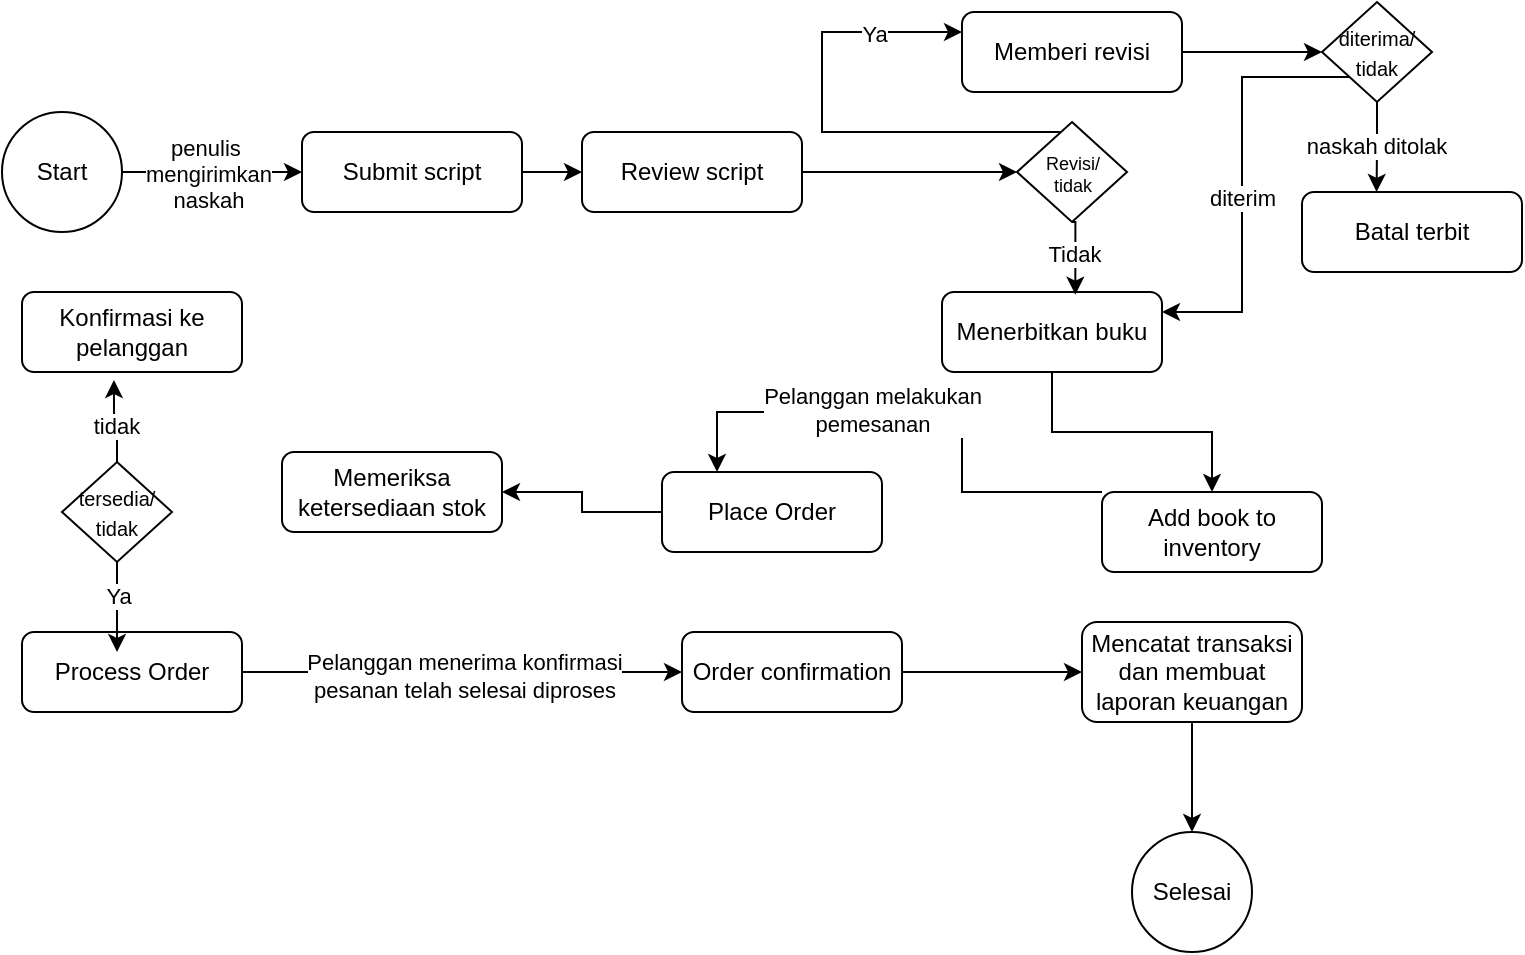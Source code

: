 <mxfile version="24.7.17">
  <diagram name="Halaman-1" id="ShTQarTMO9w94NMaEK7B">
    <mxGraphModel dx="794" dy="446" grid="1" gridSize="10" guides="1" tooltips="1" connect="1" arrows="1" fold="1" page="1" pageScale="1" pageWidth="827" pageHeight="1169" math="0" shadow="0">
      <root>
        <mxCell id="0" />
        <mxCell id="1" parent="0" />
        <mxCell id="qVPJBaMH_Ry0bUPefw5o-3" style="edgeStyle=orthogonalEdgeStyle;rounded=0;orthogonalLoop=1;jettySize=auto;html=1;" edge="1" parent="1" source="qVPJBaMH_Ry0bUPefw5o-1" target="qVPJBaMH_Ry0bUPefw5o-2">
          <mxGeometry relative="1" as="geometry" />
        </mxCell>
        <mxCell id="qVPJBaMH_Ry0bUPefw5o-4" value="penulis&amp;nbsp;&lt;div&gt;mengirimkan&lt;/div&gt;&lt;div&gt;naskah&lt;/div&gt;" style="edgeLabel;html=1;align=center;verticalAlign=middle;resizable=0;points=[];" vertex="1" connectable="0" parent="qVPJBaMH_Ry0bUPefw5o-3">
          <mxGeometry x="-0.042" y="-1" relative="1" as="geometry">
            <mxPoint as="offset" />
          </mxGeometry>
        </mxCell>
        <mxCell id="qVPJBaMH_Ry0bUPefw5o-1" value="Start" style="ellipse;whiteSpace=wrap;html=1;aspect=fixed;" vertex="1" parent="1">
          <mxGeometry x="40" y="90" width="60" height="60" as="geometry" />
        </mxCell>
        <mxCell id="qVPJBaMH_Ry0bUPefw5o-7" style="edgeStyle=orthogonalEdgeStyle;rounded=0;orthogonalLoop=1;jettySize=auto;html=1;entryX=0;entryY=0.5;entryDx=0;entryDy=0;" edge="1" parent="1" source="qVPJBaMH_Ry0bUPefw5o-2" target="qVPJBaMH_Ry0bUPefw5o-6">
          <mxGeometry relative="1" as="geometry">
            <mxPoint x="420" y="120" as="targetPoint" />
          </mxGeometry>
        </mxCell>
        <mxCell id="qVPJBaMH_Ry0bUPefw5o-2" value="Submit script" style="rounded=1;whiteSpace=wrap;html=1;" vertex="1" parent="1">
          <mxGeometry x="190" y="100" width="110" height="40" as="geometry" />
        </mxCell>
        <mxCell id="qVPJBaMH_Ry0bUPefw5o-46" style="edgeStyle=orthogonalEdgeStyle;rounded=0;orthogonalLoop=1;jettySize=auto;html=1;entryX=0;entryY=0.5;entryDx=0;entryDy=0;" edge="1" parent="1" source="qVPJBaMH_Ry0bUPefw5o-6" target="qVPJBaMH_Ry0bUPefw5o-42">
          <mxGeometry relative="1" as="geometry" />
        </mxCell>
        <mxCell id="qVPJBaMH_Ry0bUPefw5o-6" value="Review script" style="rounded=1;whiteSpace=wrap;html=1;" vertex="1" parent="1">
          <mxGeometry x="330" y="100" width="110" height="40" as="geometry" />
        </mxCell>
        <mxCell id="qVPJBaMH_Ry0bUPefw5o-23" style="edgeStyle=orthogonalEdgeStyle;rounded=0;orthogonalLoop=1;jettySize=auto;html=1;" edge="1" parent="1" source="qVPJBaMH_Ry0bUPefw5o-9" target="qVPJBaMH_Ry0bUPefw5o-22">
          <mxGeometry relative="1" as="geometry" />
        </mxCell>
        <mxCell id="qVPJBaMH_Ry0bUPefw5o-9" value="Menerbitkan buku" style="rounded=1;whiteSpace=wrap;html=1;" vertex="1" parent="1">
          <mxGeometry x="510" y="180" width="110" height="40" as="geometry" />
        </mxCell>
        <mxCell id="qVPJBaMH_Ry0bUPefw5o-52" style="edgeStyle=orthogonalEdgeStyle;rounded=0;orthogonalLoop=1;jettySize=auto;html=1;entryX=0;entryY=0.5;entryDx=0;entryDy=0;" edge="1" parent="1" source="qVPJBaMH_Ry0bUPefw5o-10" target="qVPJBaMH_Ry0bUPefw5o-51">
          <mxGeometry relative="1" as="geometry" />
        </mxCell>
        <mxCell id="qVPJBaMH_Ry0bUPefw5o-10" value="Memberi revisi" style="rounded=1;whiteSpace=wrap;html=1;" vertex="1" parent="1">
          <mxGeometry x="520" y="40" width="110" height="40" as="geometry" />
        </mxCell>
        <mxCell id="qVPJBaMH_Ry0bUPefw5o-19" value="Batal terbit" style="rounded=1;whiteSpace=wrap;html=1;" vertex="1" parent="1">
          <mxGeometry x="690" y="130" width="110" height="40" as="geometry" />
        </mxCell>
        <mxCell id="qVPJBaMH_Ry0bUPefw5o-28" style="edgeStyle=orthogonalEdgeStyle;rounded=0;orthogonalLoop=1;jettySize=auto;html=1;entryX=0.25;entryY=0;entryDx=0;entryDy=0;" edge="1" parent="1" source="qVPJBaMH_Ry0bUPefw5o-22" target="qVPJBaMH_Ry0bUPefw5o-24">
          <mxGeometry relative="1" as="geometry">
            <Array as="points">
              <mxPoint x="520" y="280" />
              <mxPoint x="520" y="240" />
              <mxPoint x="398" y="240" />
            </Array>
          </mxGeometry>
        </mxCell>
        <mxCell id="qVPJBaMH_Ry0bUPefw5o-29" value="Pelanggan melakukan&lt;div&gt;pemesanan&lt;/div&gt;" style="edgeLabel;html=1;align=center;verticalAlign=middle;resizable=0;points=[];" vertex="1" connectable="0" parent="qVPJBaMH_Ry0bUPefw5o-28">
          <mxGeometry x="0.185" y="-1" relative="1" as="geometry">
            <mxPoint as="offset" />
          </mxGeometry>
        </mxCell>
        <mxCell id="qVPJBaMH_Ry0bUPefw5o-22" value="Add book to inventory" style="rounded=1;whiteSpace=wrap;html=1;" vertex="1" parent="1">
          <mxGeometry x="590" y="280" width="110" height="40" as="geometry" />
        </mxCell>
        <mxCell id="qVPJBaMH_Ry0bUPefw5o-31" style="edgeStyle=orthogonalEdgeStyle;rounded=0;orthogonalLoop=1;jettySize=auto;html=1;entryX=1;entryY=0.5;entryDx=0;entryDy=0;" edge="1" parent="1" source="qVPJBaMH_Ry0bUPefw5o-24" target="qVPJBaMH_Ry0bUPefw5o-30">
          <mxGeometry relative="1" as="geometry" />
        </mxCell>
        <mxCell id="qVPJBaMH_Ry0bUPefw5o-24" value="Place Order" style="rounded=1;whiteSpace=wrap;html=1;" vertex="1" parent="1">
          <mxGeometry x="370" y="270" width="110" height="40" as="geometry" />
        </mxCell>
        <mxCell id="qVPJBaMH_Ry0bUPefw5o-30" value="Memeriksa ketersediaan stok&lt;span style=&quot;color: rgba(0, 0, 0, 0); font-family: monospace; font-size: 0px; text-align: start; text-wrap: nowrap;&quot;&gt;%3CmxGraphModel%3E%3Croot%3E%3CmxCell%20id%3D%220%22%2F%3E%3CmxCell%20id%3D%221%22%20parent%3D%220%22%2F%3E%3CmxCell%20id%3D%222%22%20value%3D%22Memberi%20revisi%22%20style%3D%22rounded%3D1%3BwhiteSpace%3Dwrap%3Bhtml%3D1%3B%22%20vertex%3D%221%22%20parent%3D%221%22%3E%3CmxGeometry%20x%3D%22520%22%20y%3D%2240%22%20width%3D%22110%22%20height%3D%2240%22%20as%3D%22geometry%22%2F%3E%3C%2FmxCell%3E%3C%2Froot%3E%3C%2FmxGraphModel%3E&lt;/span&gt;&lt;span style=&quot;color: rgba(0, 0, 0, 0); font-family: monospace; font-size: 0px; text-align: start; text-wrap: nowrap;&quot;&gt;%3CmxGraphModel%3E%3Croot%3E%3CmxCell%20id%3D%220%22%2F%3E%3CmxCell%20id%3D%221%22%20parent%3D%220%22%2F%3E%3CmxCell%20id%3D%222%22%20value%3D%22Memberi%20revisi%22%20style%3D%22rounded%3D1%3BwhiteSpace%3Dwrap%3Bhtml%3D1%3B%22%20vertex%3D%221%22%20parent%3D%221%22%3E%3CmxGeometry%20x%3D%22520%22%20y%3D%2240%22%20width%3D%22110%22%20height%3D%2240%22%20as%3D%22geometry%22%2F%3E%3C%2FmxCell%3E%3C%2Froot%3E%3C%2FmxGraphModel%3E&lt;/span&gt;" style="rounded=1;whiteSpace=wrap;html=1;" vertex="1" parent="1">
          <mxGeometry x="180" y="260" width="110" height="40" as="geometry" />
        </mxCell>
        <mxCell id="qVPJBaMH_Ry0bUPefw5o-32" value="Konfirmasi ke pelanggan" style="rounded=1;whiteSpace=wrap;html=1;" vertex="1" parent="1">
          <mxGeometry x="50" y="180" width="110" height="40" as="geometry" />
        </mxCell>
        <mxCell id="qVPJBaMH_Ry0bUPefw5o-40" style="edgeStyle=orthogonalEdgeStyle;rounded=0;orthogonalLoop=1;jettySize=auto;html=1;" edge="1" parent="1" source="qVPJBaMH_Ry0bUPefw5o-35" target="qVPJBaMH_Ry0bUPefw5o-39">
          <mxGeometry relative="1" as="geometry" />
        </mxCell>
        <mxCell id="qVPJBaMH_Ry0bUPefw5o-41" value="Pelanggan menerima konfirmasi&lt;div&gt;pesanan telah selesai diproses&lt;/div&gt;" style="edgeLabel;html=1;align=center;verticalAlign=middle;resizable=0;points=[];" vertex="1" connectable="0" parent="qVPJBaMH_Ry0bUPefw5o-40">
          <mxGeometry x="0.009" y="-2" relative="1" as="geometry">
            <mxPoint as="offset" />
          </mxGeometry>
        </mxCell>
        <mxCell id="qVPJBaMH_Ry0bUPefw5o-35" value="Process Order" style="rounded=1;whiteSpace=wrap;html=1;" vertex="1" parent="1">
          <mxGeometry x="50" y="350" width="110" height="40" as="geometry" />
        </mxCell>
        <mxCell id="qVPJBaMH_Ry0bUPefw5o-64" style="rounded=0;orthogonalLoop=1;jettySize=auto;html=1;entryX=0;entryY=0.5;entryDx=0;entryDy=0;" edge="1" parent="1" source="qVPJBaMH_Ry0bUPefw5o-39" target="qVPJBaMH_Ry0bUPefw5o-63">
          <mxGeometry relative="1" as="geometry" />
        </mxCell>
        <mxCell id="qVPJBaMH_Ry0bUPefw5o-39" value="Order confirmation" style="rounded=1;whiteSpace=wrap;html=1;" vertex="1" parent="1">
          <mxGeometry x="380" y="350" width="110" height="40" as="geometry" />
        </mxCell>
        <mxCell id="qVPJBaMH_Ry0bUPefw5o-47" style="edgeStyle=orthogonalEdgeStyle;rounded=0;orthogonalLoop=1;jettySize=auto;html=1;entryX=0;entryY=0.25;entryDx=0;entryDy=0;" edge="1" parent="1" source="qVPJBaMH_Ry0bUPefw5o-42" target="qVPJBaMH_Ry0bUPefw5o-10">
          <mxGeometry relative="1" as="geometry">
            <Array as="points">
              <mxPoint x="450" y="100" />
              <mxPoint x="450" y="50" />
            </Array>
          </mxGeometry>
        </mxCell>
        <mxCell id="qVPJBaMH_Ry0bUPefw5o-48" value="Ya" style="edgeLabel;html=1;align=center;verticalAlign=middle;resizable=0;points=[];" vertex="1" connectable="0" parent="qVPJBaMH_Ry0bUPefw5o-47">
          <mxGeometry x="0.624" y="-1" relative="1" as="geometry">
            <mxPoint x="1" as="offset" />
          </mxGeometry>
        </mxCell>
        <mxCell id="qVPJBaMH_Ry0bUPefw5o-42" value="&lt;font style=&quot;font-size: 9px;&quot;&gt;Revisi/&lt;/font&gt;&lt;div style=&quot;font-size: 9px;&quot;&gt;&lt;font style=&quot;font-size: 9px;&quot;&gt;tidak&lt;/font&gt;&lt;/div&gt;" style="rhombus;whiteSpace=wrap;html=1;" vertex="1" parent="1">
          <mxGeometry x="547.5" y="95" width="55" height="50" as="geometry" />
        </mxCell>
        <mxCell id="qVPJBaMH_Ry0bUPefw5o-49" style="edgeStyle=orthogonalEdgeStyle;rounded=0;orthogonalLoop=1;jettySize=auto;html=1;exitX=0.5;exitY=1;exitDx=0;exitDy=0;entryX=0.606;entryY=0.033;entryDx=0;entryDy=0;entryPerimeter=0;" edge="1" parent="1" source="qVPJBaMH_Ry0bUPefw5o-42" target="qVPJBaMH_Ry0bUPefw5o-9">
          <mxGeometry relative="1" as="geometry" />
        </mxCell>
        <mxCell id="qVPJBaMH_Ry0bUPefw5o-50" value="Tidak" style="edgeLabel;html=1;align=center;verticalAlign=middle;resizable=0;points=[];" vertex="1" connectable="0" parent="qVPJBaMH_Ry0bUPefw5o-49">
          <mxGeometry x="-0.086" y="-1" relative="1" as="geometry">
            <mxPoint as="offset" />
          </mxGeometry>
        </mxCell>
        <mxCell id="qVPJBaMH_Ry0bUPefw5o-55" style="edgeStyle=orthogonalEdgeStyle;rounded=0;orthogonalLoop=1;jettySize=auto;html=1;exitX=0;exitY=1;exitDx=0;exitDy=0;entryX=1;entryY=0.25;entryDx=0;entryDy=0;" edge="1" parent="1" source="qVPJBaMH_Ry0bUPefw5o-51" target="qVPJBaMH_Ry0bUPefw5o-9">
          <mxGeometry relative="1" as="geometry" />
        </mxCell>
        <mxCell id="qVPJBaMH_Ry0bUPefw5o-56" value="diterim" style="edgeLabel;html=1;align=center;verticalAlign=middle;resizable=0;points=[];" vertex="1" connectable="0" parent="qVPJBaMH_Ry0bUPefw5o-55">
          <mxGeometry x="0.079" relative="1" as="geometry">
            <mxPoint as="offset" />
          </mxGeometry>
        </mxCell>
        <mxCell id="qVPJBaMH_Ry0bUPefw5o-51" value="&lt;font size=&quot;1&quot;&gt;diterima/&lt;/font&gt;&lt;div&gt;&lt;font size=&quot;1&quot;&gt;tidak&lt;/font&gt;&lt;/div&gt;" style="rhombus;whiteSpace=wrap;html=1;" vertex="1" parent="1">
          <mxGeometry x="700" y="35" width="55" height="50" as="geometry" />
        </mxCell>
        <mxCell id="qVPJBaMH_Ry0bUPefw5o-53" style="edgeStyle=orthogonalEdgeStyle;rounded=0;orthogonalLoop=1;jettySize=auto;html=1;entryX=0.339;entryY=0;entryDx=0;entryDy=0;entryPerimeter=0;" edge="1" parent="1" source="qVPJBaMH_Ry0bUPefw5o-51" target="qVPJBaMH_Ry0bUPefw5o-19">
          <mxGeometry relative="1" as="geometry" />
        </mxCell>
        <mxCell id="qVPJBaMH_Ry0bUPefw5o-54" value="naskah ditolak" style="edgeLabel;html=1;align=center;verticalAlign=middle;resizable=0;points=[];" vertex="1" connectable="0" parent="qVPJBaMH_Ry0bUPefw5o-53">
          <mxGeometry x="-0.041" y="-1" relative="1" as="geometry">
            <mxPoint as="offset" />
          </mxGeometry>
        </mxCell>
        <mxCell id="qVPJBaMH_Ry0bUPefw5o-57" value="&lt;font size=&quot;1&quot;&gt;tersedia/&lt;/font&gt;&lt;div&gt;&lt;font size=&quot;1&quot;&gt;tidak&lt;/font&gt;&lt;/div&gt;" style="rhombus;whiteSpace=wrap;html=1;" vertex="1" parent="1">
          <mxGeometry x="70" y="265" width="55" height="50" as="geometry" />
        </mxCell>
        <mxCell id="qVPJBaMH_Ry0bUPefw5o-58" style="edgeStyle=orthogonalEdgeStyle;rounded=0;orthogonalLoop=1;jettySize=auto;html=1;entryX=0.418;entryY=1.1;entryDx=0;entryDy=0;entryPerimeter=0;" edge="1" parent="1" source="qVPJBaMH_Ry0bUPefw5o-57" target="qVPJBaMH_Ry0bUPefw5o-32">
          <mxGeometry relative="1" as="geometry" />
        </mxCell>
        <mxCell id="qVPJBaMH_Ry0bUPefw5o-59" value="tidak" style="edgeLabel;html=1;align=center;verticalAlign=middle;resizable=0;points=[];" vertex="1" connectable="0" parent="qVPJBaMH_Ry0bUPefw5o-58">
          <mxGeometry x="-0.118" y="2" relative="1" as="geometry">
            <mxPoint x="1" as="offset" />
          </mxGeometry>
        </mxCell>
        <mxCell id="qVPJBaMH_Ry0bUPefw5o-60" style="edgeStyle=orthogonalEdgeStyle;rounded=0;orthogonalLoop=1;jettySize=auto;html=1;entryX=0.432;entryY=0.25;entryDx=0;entryDy=0;entryPerimeter=0;" edge="1" parent="1" source="qVPJBaMH_Ry0bUPefw5o-57" target="qVPJBaMH_Ry0bUPefw5o-35">
          <mxGeometry relative="1" as="geometry" />
        </mxCell>
        <mxCell id="qVPJBaMH_Ry0bUPefw5o-61" value="Ya" style="edgeLabel;html=1;align=center;verticalAlign=middle;resizable=0;points=[];" vertex="1" connectable="0" parent="qVPJBaMH_Ry0bUPefw5o-60">
          <mxGeometry x="-0.151" y="1" relative="1" as="geometry">
            <mxPoint x="1" as="offset" />
          </mxGeometry>
        </mxCell>
        <mxCell id="qVPJBaMH_Ry0bUPefw5o-67" style="edgeStyle=orthogonalEdgeStyle;rounded=0;orthogonalLoop=1;jettySize=auto;html=1;" edge="1" parent="1" source="qVPJBaMH_Ry0bUPefw5o-63" target="qVPJBaMH_Ry0bUPefw5o-66">
          <mxGeometry relative="1" as="geometry" />
        </mxCell>
        <mxCell id="qVPJBaMH_Ry0bUPefw5o-63" value="Mencatat transaksi&lt;div&gt;dan membuat laporan keuangan&lt;/div&gt;" style="rounded=1;whiteSpace=wrap;html=1;" vertex="1" parent="1">
          <mxGeometry x="580" y="345" width="110" height="50" as="geometry" />
        </mxCell>
        <mxCell id="qVPJBaMH_Ry0bUPefw5o-66" value="Selesai" style="ellipse;whiteSpace=wrap;html=1;" vertex="1" parent="1">
          <mxGeometry x="605" y="450" width="60" height="60" as="geometry" />
        </mxCell>
      </root>
    </mxGraphModel>
  </diagram>
</mxfile>
